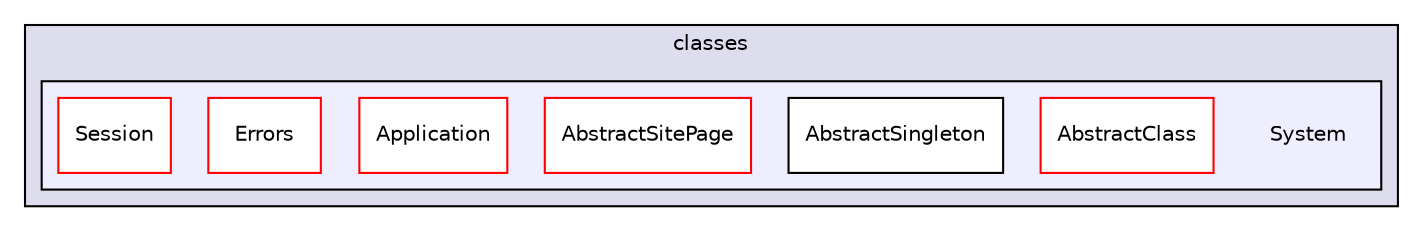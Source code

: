 digraph G {
  compound=true
  node [ fontsize=10, fontname="Helvetica"];
  edge [ labelfontsize=9, labelfontname="Helvetica"];
  subgraph clusterdir_e91ae33d84bf7b9c8b7506bae7bb7a90 {
    graph [ bgcolor="#ddddee", pencolor="black", label="classes" fontname="Helvetica", fontsize=10, URL="dir_e91ae33d84bf7b9c8b7506bae7bb7a90.html"]
  subgraph clusterdir_85e3a9d6cca60bb712cf84b739e6b005 {
    graph [ bgcolor="#eeeeff", pencolor="black", label="" URL="dir_85e3a9d6cca60bb712cf84b739e6b005.html"];
    dir_85e3a9d6cca60bb712cf84b739e6b005 [shape=plaintext label="System"];
    dir_40964d97710d763a1b902dd6ff25f401 [shape=box label="AbstractClass" color="red" fillcolor="white" style="filled" URL="dir_40964d97710d763a1b902dd6ff25f401.html"];
    dir_8464e2f9120c3b6879febd244658464b [shape=box label="AbstractSingleton" color="black" fillcolor="white" style="filled" URL="dir_8464e2f9120c3b6879febd244658464b.html"];
    dir_32e1c9b36745556b16429b81fed955aa [shape=box label="AbstractSitePage" color="red" fillcolor="white" style="filled" URL="dir_32e1c9b36745556b16429b81fed955aa.html"];
    dir_b1c8786112fc0e61cd7f6750fda9fe97 [shape=box label="Application" color="red" fillcolor="white" style="filled" URL="dir_b1c8786112fc0e61cd7f6750fda9fe97.html"];
    dir_7a8f0f53bb19e83318224ec9a2c25586 [shape=box label="Errors" color="red" fillcolor="white" style="filled" URL="dir_7a8f0f53bb19e83318224ec9a2c25586.html"];
    dir_6d4b997853a0c7fedc048884e6f5134e [shape=box label="Session" color="red" fillcolor="white" style="filled" URL="dir_6d4b997853a0c7fedc048884e6f5134e.html"];
  }
  }
}

